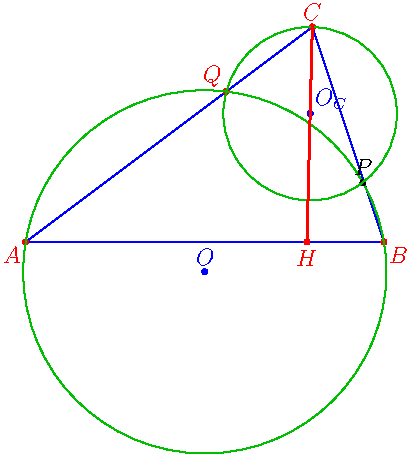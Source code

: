 import geometry;
import math;
size(8cm);
settings.tex="pdflatex";

// === Triangle vertices ===
pair A = (0,0);
pair B = (5,0);
pair C = (4,3);

draw(A--B--C--cycle, blue);

dot("$A$", A, SW, red);
dot("$B$", B, SE, red);
dot("$C$", C, N, red);

// === Points on sides BC and CA ===
real tQ = 0.3; // along CA
pair Q = C + tQ*(A - C);
dot("$Q$", Q, NW, red);

// === Big circle through A, B, P, Q ===
// Perpendicular bisector of AB
pair M_AB = (A + B)/2;
pair dir_AB = rotate(90)*(B - A);

// Perpendicular bisector of AQ
pair M_AQ = (A + Q)/2;
pair dir_AQ = rotate(90)*(Q - A);

// Find center O_big
pair O_big = extension(M_AB, M_AB + dir_AB, M_AQ, M_AQ + dir_AQ);
dot("$O$", O_big, N, blue);

real R_big = abs(O_big - A);
draw(circle(O_big, R_big), heavygreen);

// Construct point P on circle (rotated 20° from B around O_big)
real angle = 20;
pair dir3 = rotate(angle)*(B - O_big);
dir3 = R_big * dir3/abs(dir3); // scale to circle radius
pair P = O_big + dir3;
dot("$P$", P, N);

// Verify distances (for debugging)
write("Distance O to A: ", abs(O_big - A));
write("Distance O to B: ", abs(O_big - B));
write("Distance O to P: ", abs(O_big - P));
write("Distance O to Q: ", abs(O_big - Q));

// === Small circle through C, P, Q ===
pair M1c = (C + P)/2;
pair M2c = (C + Q)/2;
pair dir1c = rotate(90)*(P - C);
pair dir2c = rotate(90)*(Q - C);
pair O_small = extension(M1c, M1c + dir1c, M2c, M2c + dir2c);
dot("$O_C$", O_small, NE, blue);

real R_small = abs(O_small - C);
draw(circle(O_small, R_small), heavygreen);

// === Perpendicular from C to AB passing through O_C ===
pair H = extension(A, B, C, O_small); // intersection of AB and line CO_C
dot("$H$", H, S, red);
draw(C--H, red+1bp);

